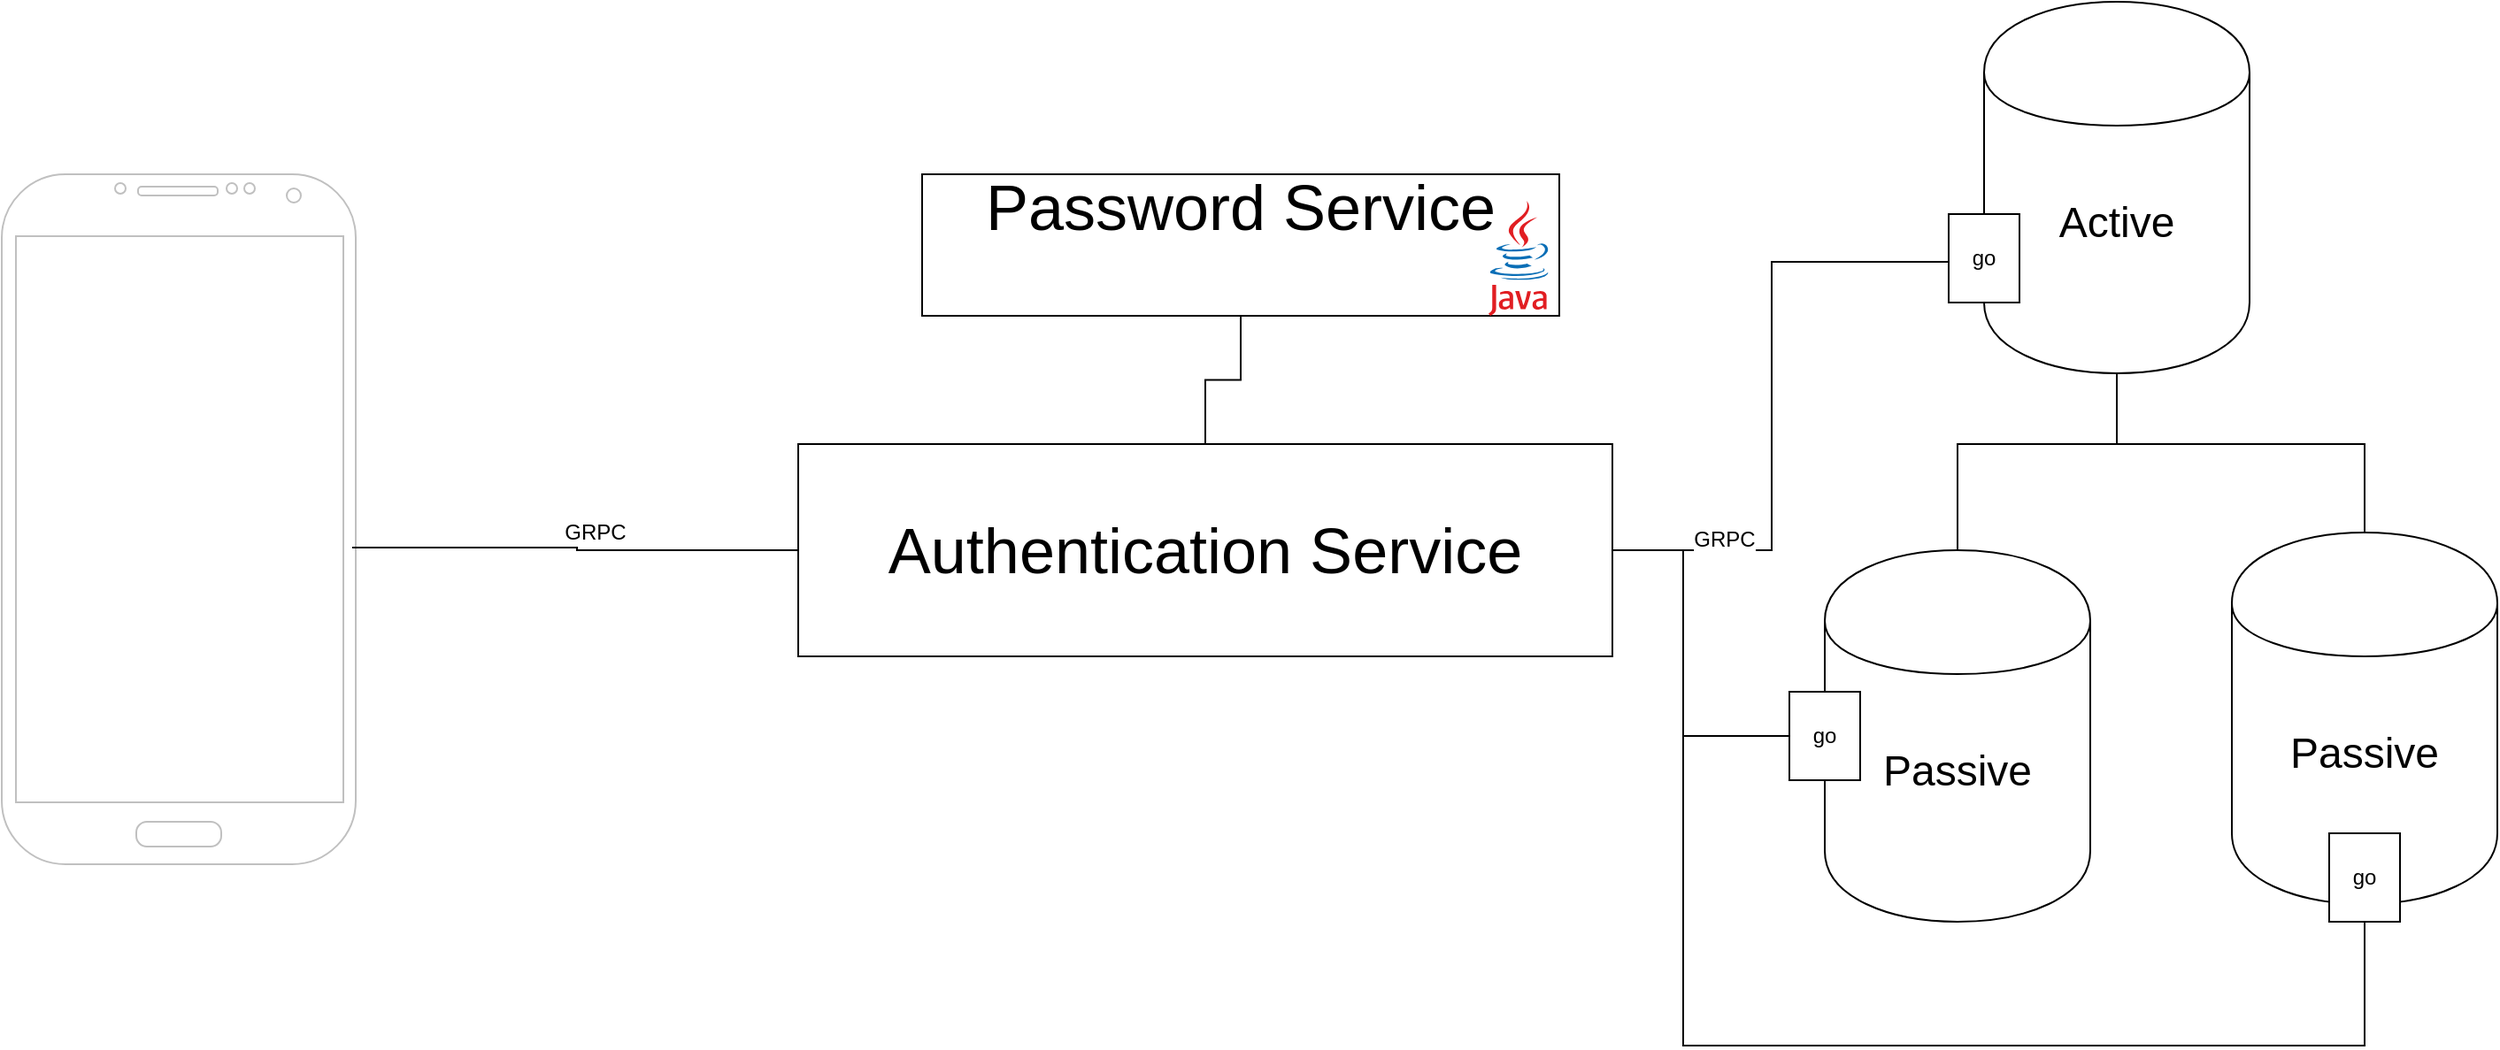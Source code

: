 <mxfile version="12.2.9" type="device" pages="1"><diagram id="aYZo0fLneZFDEECW6CZX" name="Page-1"><mxGraphModel dx="572" dy="874" grid="1" gridSize="10" guides="1" tooltips="1" connect="1" arrows="1" fold="1" page="1" pageScale="1" pageWidth="850" pageHeight="1100" math="0" shadow="0"><root><mxCell id="0"/><mxCell id="1" parent="0"/><mxCell id="vgOWKO3w_HalQuGVAmEs-3" value="" style="edgeStyle=orthogonalEdgeStyle;rounded=0;orthogonalLoop=1;jettySize=auto;html=1;endArrow=none;endFill=0;startArrow=none;startFill=0;" edge="1" parent="1" source="vgOWKO3w_HalQuGVAmEs-1" target="vgOWKO3w_HalQuGVAmEs-2"><mxGeometry relative="1" as="geometry"><Array as="points"><mxPoint x="2095" y="500"/><mxPoint x="2005" y="500"/></Array></mxGeometry></mxCell><mxCell id="vgOWKO3w_HalQuGVAmEs-1" value="&lt;font style=&quot;font-size: 24px&quot;&gt;Active&lt;/font&gt;" style="shape=cylinder;whiteSpace=wrap;html=1;boundedLbl=1;backgroundOutline=1;" vertex="1" parent="1"><mxGeometry x="2020" y="250" width="150" height="210" as="geometry"/></mxCell><mxCell id="vgOWKO3w_HalQuGVAmEs-2" value="&lt;font style=&quot;font-size: 24px&quot;&gt;Passive&lt;/font&gt;" style="shape=cylinder;whiteSpace=wrap;html=1;boundedLbl=1;backgroundOutline=1;" vertex="1" parent="1"><mxGeometry x="1930" y="560" width="150" height="210" as="geometry"/></mxCell><mxCell id="vgOWKO3w_HalQuGVAmEs-15" style="edgeStyle=orthogonalEdgeStyle;rounded=0;orthogonalLoop=1;jettySize=auto;html=1;startArrow=none;startFill=0;endArrow=none;endFill=0;" edge="1" parent="1" source="vgOWKO3w_HalQuGVAmEs-13" target="vgOWKO3w_HalQuGVAmEs-1"><mxGeometry relative="1" as="geometry"><Array as="points"><mxPoint x="2235" y="500"/><mxPoint x="2095" y="500"/></Array></mxGeometry></mxCell><mxCell id="vgOWKO3w_HalQuGVAmEs-13" value="&lt;font style=&quot;font-size: 24px&quot;&gt;Passive&lt;/font&gt;" style="shape=cylinder;whiteSpace=wrap;html=1;boundedLbl=1;backgroundOutline=1;" vertex="1" parent="1"><mxGeometry x="2160" y="550" width="150" height="210" as="geometry"/></mxCell><mxCell id="vgOWKO3w_HalQuGVAmEs-5" value="" style="verticalLabelPosition=bottom;verticalAlign=top;html=1;shadow=0;dashed=0;strokeWidth=1;shape=mxgraph.android.phone2;strokeColor=#c0c0c0;" vertex="1" parent="1"><mxGeometry x="900" y="347.5" width="200" height="390" as="geometry"/></mxCell><mxCell id="vgOWKO3w_HalQuGVAmEs-9" style="edgeStyle=orthogonalEdgeStyle;rounded=0;orthogonalLoop=1;jettySize=auto;html=1;endArrow=none;endFill=0;" edge="1" parent="1" source="vgOWKO3w_HalQuGVAmEs-7" target="vgOWKO3w_HalQuGVAmEs-8"><mxGeometry relative="1" as="geometry"/></mxCell><mxCell id="vgOWKO3w_HalQuGVAmEs-10" style="edgeStyle=orthogonalEdgeStyle;rounded=0;orthogonalLoop=1;jettySize=auto;html=1;entryX=0;entryY=0.7;entryDx=0;entryDy=0;endArrow=none;endFill=0;" edge="1" parent="1" source="vgOWKO3w_HalQuGVAmEs-7" target="vgOWKO3w_HalQuGVAmEs-1"><mxGeometry relative="1" as="geometry"><Array as="points"><mxPoint x="1900" y="560"/><mxPoint x="1900" y="397"/></Array></mxGeometry></mxCell><mxCell id="vgOWKO3w_HalQuGVAmEs-27" value="&lt;div&gt;GRPC&lt;/div&gt;&lt;div&gt;&lt;br&gt;&lt;/div&gt;" style="text;html=1;align=center;verticalAlign=middle;resizable=0;points=[];;labelBackgroundColor=#ffffff;" vertex="1" connectable="0" parent="vgOWKO3w_HalQuGVAmEs-10"><mxGeometry x="-0.662" y="-1" relative="1" as="geometry"><mxPoint as="offset"/></mxGeometry></mxCell><mxCell id="vgOWKO3w_HalQuGVAmEs-11" style="edgeStyle=orthogonalEdgeStyle;rounded=0;orthogonalLoop=1;jettySize=auto;html=1;endArrow=none;endFill=0;" edge="1" parent="1" source="vgOWKO3w_HalQuGVAmEs-7" target="vgOWKO3w_HalQuGVAmEs-2"><mxGeometry relative="1" as="geometry"><Array as="points"><mxPoint x="1850" y="560"/><mxPoint x="1850" y="665"/></Array></mxGeometry></mxCell><mxCell id="vgOWKO3w_HalQuGVAmEs-12" style="edgeStyle=orthogonalEdgeStyle;rounded=0;orthogonalLoop=1;jettySize=auto;html=1;entryX=0.99;entryY=0.541;entryDx=0;entryDy=0;entryPerimeter=0;endArrow=none;endFill=0;" edge="1" parent="1" source="vgOWKO3w_HalQuGVAmEs-7" target="vgOWKO3w_HalQuGVAmEs-5"><mxGeometry relative="1" as="geometry"/></mxCell><mxCell id="vgOWKO3w_HalQuGVAmEs-16" style="edgeStyle=orthogonalEdgeStyle;rounded=0;orthogonalLoop=1;jettySize=auto;html=1;startArrow=none;startFill=0;endArrow=none;endFill=0;" edge="1" parent="1" source="vgOWKO3w_HalQuGVAmEs-7" target="vgOWKO3w_HalQuGVAmEs-13"><mxGeometry relative="1" as="geometry"><Array as="points"><mxPoint x="1850" y="560"/><mxPoint x="1850" y="840"/><mxPoint x="2235" y="840"/></Array></mxGeometry></mxCell><mxCell id="vgOWKO3w_HalQuGVAmEs-7" value="&lt;font style=&quot;font-size: 36px&quot;&gt;Authentication Service&lt;/font&gt;" style="rounded=0;whiteSpace=wrap;html=1;" vertex="1" parent="1"><mxGeometry x="1350" y="500" width="460" height="120" as="geometry"/></mxCell><mxCell id="vgOWKO3w_HalQuGVAmEs-8" value="&lt;div style=&quot;font-size: 36px&quot; align=&quot;center&quot;&gt;&lt;font style=&quot;font-size: 36px&quot;&gt;Password Service&lt;/font&gt;&lt;/div&gt;&lt;div style=&quot;font-size: 36px&quot; align=&quot;center&quot;&gt;&lt;font style=&quot;font-size: 36px&quot;&gt;&lt;br&gt;&lt;/font&gt;&lt;/div&gt;" style="rounded=0;whiteSpace=wrap;html=1;align=center;" vertex="1" parent="1"><mxGeometry x="1420" y="347.5" width="360" height="80" as="geometry"/></mxCell><mxCell id="vgOWKO3w_HalQuGVAmEs-17" value="go" style="rounded=0;whiteSpace=wrap;html=1;" vertex="1" parent="1"><mxGeometry x="1910" y="640" width="40" height="50" as="geometry"/></mxCell><mxCell id="vgOWKO3w_HalQuGVAmEs-18" value="go" style="rounded=0;whiteSpace=wrap;html=1;" vertex="1" parent="1"><mxGeometry x="2000" y="370" width="40" height="50" as="geometry"/></mxCell><mxCell id="vgOWKO3w_HalQuGVAmEs-19" value="go" style="rounded=0;whiteSpace=wrap;html=1;" vertex="1" parent="1"><mxGeometry x="2215" y="720" width="40" height="50" as="geometry"/></mxCell><mxCell id="vgOWKO3w_HalQuGVAmEs-21" value="" style="dashed=0;outlineConnect=0;html=1;align=center;labelPosition=center;verticalLabelPosition=bottom;verticalAlign=top;shape=mxgraph.weblogos.java" vertex="1" parent="1"><mxGeometry x="1740" y="362.5" width="34.4" height="65" as="geometry"/></mxCell><mxCell id="vgOWKO3w_HalQuGVAmEs-22" value="" style="shape=image;html=1;verticalAlign=top;verticalLabelPosition=bottom;labelBackgroundColor=#ffffff;imageAspect=0;aspect=fixed;image=https://cdn4.iconfinder.com/data/icons/logos-brands-5/24/go-128.png" vertex="1" parent="1"><mxGeometry x="1757" y="560" width="53" height="53" as="geometry"/></mxCell><mxCell id="vgOWKO3w_HalQuGVAmEs-23" value="" style="shape=image;html=1;verticalAlign=top;verticalLabelPosition=bottom;labelBackgroundColor=#ffffff;imageAspect=0;aspect=fixed;image=https://cdn4.iconfinder.com/data/icons/logos-3/600/React.js_logo-128.png" vertex="1" parent="1"><mxGeometry x="936" y="470" width="128" height="128" as="geometry"/></mxCell><mxCell id="vgOWKO3w_HalQuGVAmEs-24" value="" style="shape=image;html=1;verticalAlign=top;verticalLabelPosition=bottom;labelBackgroundColor=#ffffff;imageAspect=0;aspect=fixed;image=https://cdn4.iconfinder.com/data/icons/logos-brands-5/24/mysql-128.png" vertex="1" parent="1"><mxGeometry x="2082" y="503.5" width="78" height="78" as="geometry"/></mxCell><mxCell id="vgOWKO3w_HalQuGVAmEs-26" value="&lt;div&gt;GRPC&lt;/div&gt;&lt;div&gt;&lt;br&gt;&lt;/div&gt;" style="text;html=1;align=center;verticalAlign=middle;resizable=0;points=[];;autosize=1;" vertex="1" parent="1"><mxGeometry x="1210" y="542" width="50" height="30" as="geometry"/></mxCell></root></mxGraphModel></diagram></mxfile>
